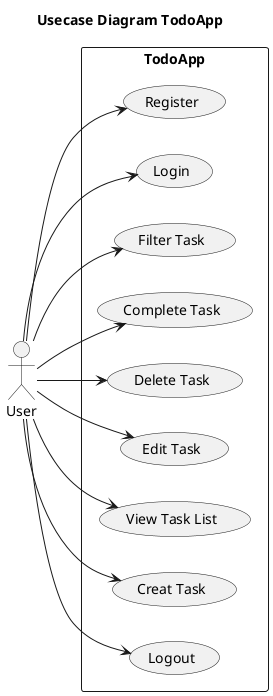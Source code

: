 @startuml
title Usecase Diagram TodoApp
left to right direction
actor "User" as user
rectangle TodoApp {
  usecase "Register" as register
  usecase "Login" as login
  usecase "Filter Task" as filter
  usecase "Complete Task" as completeTask
  usecase "Delete Task" as deleteTask
  usecase "Edit Task" as editTask
  usecase "View Task List" as viewTask
  usecase "Creat Task" as createTask
  usecase "Logout" as logout
}
user --> register
user --> login
user --> filter
user --> completeTask
user --> deleteTask
user --> editTask
user --> viewTask
user --> createTask
user --> logout
@enduml

